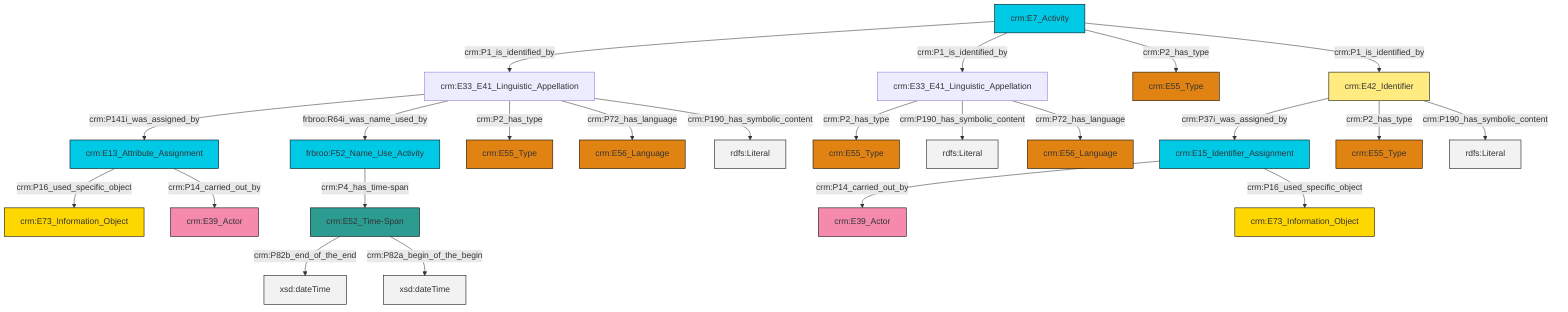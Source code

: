graph TD
classDef Literal fill:#f2f2f2,stroke:#000000;
classDef CRM_Entity fill:#FFFFFF,stroke:#000000;
classDef Temporal_Entity fill:#00C9E6, stroke:#000000;
classDef Type fill:#E18312, stroke:#000000;
classDef Time-Span fill:#2C9C91, stroke:#000000;
classDef Appellation fill:#FFEB7F, stroke:#000000;
classDef Place fill:#008836, stroke:#000000;
classDef Persistent_Item fill:#B266B2, stroke:#000000;
classDef Conceptual_Object fill:#FFD700, stroke:#000000;
classDef Physical_Thing fill:#D2B48C, stroke:#000000;
classDef Actor fill:#f58aad, stroke:#000000;
classDef PC_Classes fill:#4ce600, stroke:#000000;
classDef Multi fill:#cccccc,stroke:#000000;

4["crm:E7_Activity"]:::Temporal_Entity -->|crm:P1_is_identified_by| 5["crm:E33_E41_Linguistic_Appellation"]:::Default
8["crm:E33_E41_Linguistic_Appellation"]:::Default -->|crm:P2_has_type| 2["crm:E55_Type"]:::Type
11["crm:E13_Attribute_Assignment"]:::Temporal_Entity -->|crm:P16_used_specific_object| 15["crm:E73_Information_Object"]:::Conceptual_Object
5["crm:E33_E41_Linguistic_Appellation"]:::Default -->|crm:P141i_was_assigned_by| 11["crm:E13_Attribute_Assignment"]:::Temporal_Entity
5["crm:E33_E41_Linguistic_Appellation"]:::Default -->|frbroo:R64i_was_name_used_by| 20["frbroo:F52_Name_Use_Activity"]:::Temporal_Entity
8["crm:E33_E41_Linguistic_Appellation"]:::Default -->|crm:P190_has_symbolic_content| 21[rdfs:Literal]:::Literal
5["crm:E33_E41_Linguistic_Appellation"]:::Default -->|crm:P2_has_type| 22["crm:E55_Type"]:::Type
4["crm:E7_Activity"]:::Temporal_Entity -->|crm:P1_is_identified_by| 8["crm:E33_E41_Linguistic_Appellation"]:::Default
16["crm:E15_Identifier_Assignment"]:::Temporal_Entity -->|crm:P14_carried_out_by| 18["crm:E39_Actor"]:::Actor
16["crm:E15_Identifier_Assignment"]:::Temporal_Entity -->|crm:P16_used_specific_object| 9["crm:E73_Information_Object"]:::Conceptual_Object
5["crm:E33_E41_Linguistic_Appellation"]:::Default -->|crm:P72_has_language| 28["crm:E56_Language"]:::Type
13["crm:E42_Identifier"]:::Appellation -->|crm:P37i_was_assigned_by| 16["crm:E15_Identifier_Assignment"]:::Temporal_Entity
0["crm:E52_Time-Span"]:::Time-Span -->|crm:P82b_end_of_the_end| 30[xsd:dateTime]:::Literal
4["crm:E7_Activity"]:::Temporal_Entity -->|crm:P2_has_type| 32["crm:E55_Type"]:::Type
8["crm:E33_E41_Linguistic_Appellation"]:::Default -->|crm:P72_has_language| 25["crm:E56_Language"]:::Type
13["crm:E42_Identifier"]:::Appellation -->|crm:P2_has_type| 6["crm:E55_Type"]:::Type
5["crm:E33_E41_Linguistic_Appellation"]:::Default -->|crm:P190_has_symbolic_content| 34[rdfs:Literal]:::Literal
20["frbroo:F52_Name_Use_Activity"]:::Temporal_Entity -->|crm:P4_has_time-span| 0["crm:E52_Time-Span"]:::Time-Span
13["crm:E42_Identifier"]:::Appellation -->|crm:P190_has_symbolic_content| 38[rdfs:Literal]:::Literal
0["crm:E52_Time-Span"]:::Time-Span -->|crm:P82a_begin_of_the_begin| 40[xsd:dateTime]:::Literal
4["crm:E7_Activity"]:::Temporal_Entity -->|crm:P1_is_identified_by| 13["crm:E42_Identifier"]:::Appellation
11["crm:E13_Attribute_Assignment"]:::Temporal_Entity -->|crm:P14_carried_out_by| 35["crm:E39_Actor"]:::Actor